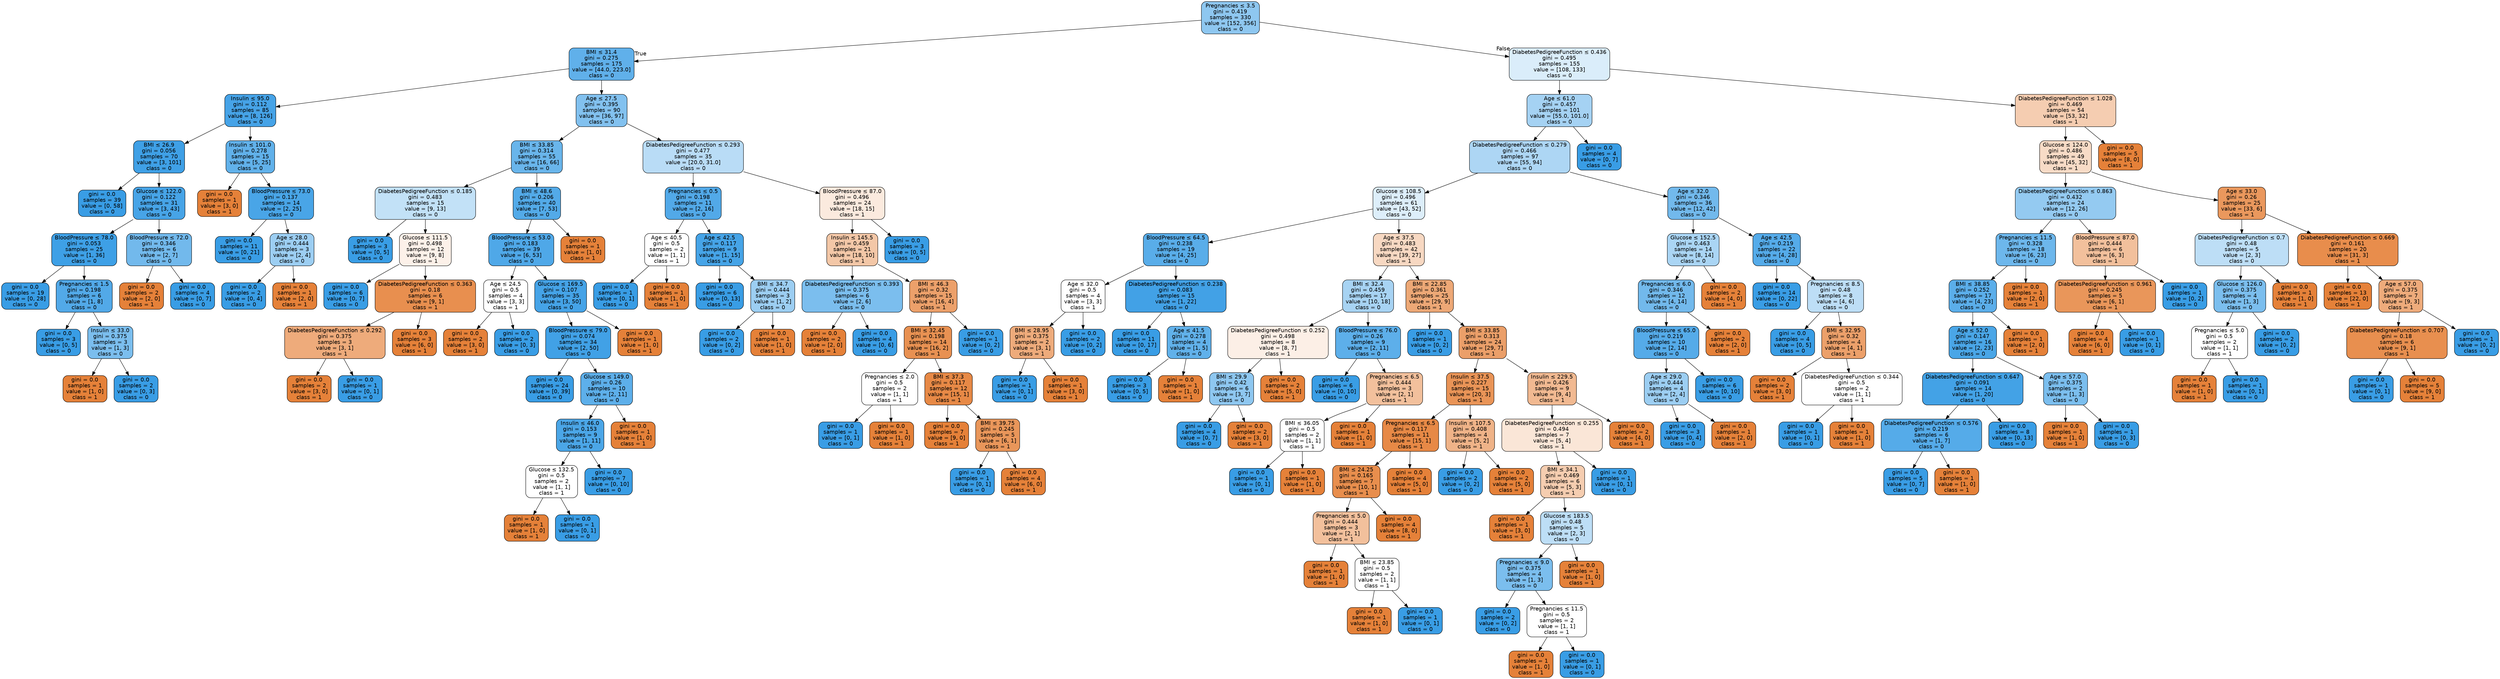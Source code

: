 digraph Tree {
node [shape=box, style="filled, rounded", color="black", fontname="helvetica"] ;
edge [fontname="helvetica"] ;
0 [label=<Pregnancies &le; 3.5<br/>gini = 0.419<br/>samples = 330<br/>value = [152, 356]<br/>class = 0>, fillcolor="#8ec7f0"] ;
1 [label=<BMI &le; 31.4<br/>gini = 0.275<br/>samples = 175<br/>value = [44.0, 223.0]<br/>class = 0>, fillcolor="#60b0ea"] ;
0 -> 1 [labeldistance=2.5, labelangle=45, headlabel="True"] ;
2 [label=<Insulin &le; 95.0<br/>gini = 0.112<br/>samples = 85<br/>value = [8, 126]<br/>class = 0>, fillcolor="#46a3e7"] ;
1 -> 2 ;
3 [label=<BMI &le; 26.9<br/>gini = 0.056<br/>samples = 70<br/>value = [3, 101]<br/>class = 0>, fillcolor="#3fa0e6"] ;
2 -> 3 ;
4 [label=<gini = 0.0<br/>samples = 39<br/>value = [0, 58]<br/>class = 0>, fillcolor="#399de5"] ;
3 -> 4 ;
5 [label=<Glucose &le; 122.0<br/>gini = 0.122<br/>samples = 31<br/>value = [3, 43]<br/>class = 0>, fillcolor="#47a4e7"] ;
3 -> 5 ;
6 [label=<BloodPressure &le; 78.0<br/>gini = 0.053<br/>samples = 25<br/>value = [1, 36]<br/>class = 0>, fillcolor="#3ea0e6"] ;
5 -> 6 ;
7 [label=<gini = 0.0<br/>samples = 19<br/>value = [0, 28]<br/>class = 0>, fillcolor="#399de5"] ;
6 -> 7 ;
8 [label=<Pregnancies &le; 1.5<br/>gini = 0.198<br/>samples = 6<br/>value = [1, 8]<br/>class = 0>, fillcolor="#52a9e8"] ;
6 -> 8 ;
9 [label=<gini = 0.0<br/>samples = 3<br/>value = [0, 5]<br/>class = 0>, fillcolor="#399de5"] ;
8 -> 9 ;
10 [label=<Insulin &le; 33.0<br/>gini = 0.375<br/>samples = 3<br/>value = [1, 3]<br/>class = 0>, fillcolor="#7bbeee"] ;
8 -> 10 ;
11 [label=<gini = 0.0<br/>samples = 1<br/>value = [1, 0]<br/>class = 1>, fillcolor="#e58139"] ;
10 -> 11 ;
12 [label=<gini = 0.0<br/>samples = 2<br/>value = [0, 3]<br/>class = 0>, fillcolor="#399de5"] ;
10 -> 12 ;
13 [label=<BloodPressure &le; 72.0<br/>gini = 0.346<br/>samples = 6<br/>value = [2, 7]<br/>class = 0>, fillcolor="#72b9ec"] ;
5 -> 13 ;
14 [label=<gini = 0.0<br/>samples = 2<br/>value = [2, 0]<br/>class = 1>, fillcolor="#e58139"] ;
13 -> 14 ;
15 [label=<gini = 0.0<br/>samples = 4<br/>value = [0, 7]<br/>class = 0>, fillcolor="#399de5"] ;
13 -> 15 ;
16 [label=<Insulin &le; 101.0<br/>gini = 0.278<br/>samples = 15<br/>value = [5, 25]<br/>class = 0>, fillcolor="#61b1ea"] ;
2 -> 16 ;
17 [label=<gini = 0.0<br/>samples = 1<br/>value = [3, 0]<br/>class = 1>, fillcolor="#e58139"] ;
16 -> 17 ;
18 [label=<BloodPressure &le; 73.0<br/>gini = 0.137<br/>samples = 14<br/>value = [2, 25]<br/>class = 0>, fillcolor="#49a5e7"] ;
16 -> 18 ;
19 [label=<gini = 0.0<br/>samples = 11<br/>value = [0, 21]<br/>class = 0>, fillcolor="#399de5"] ;
18 -> 19 ;
20 [label=<Age &le; 28.0<br/>gini = 0.444<br/>samples = 3<br/>value = [2, 4]<br/>class = 0>, fillcolor="#9ccef2"] ;
18 -> 20 ;
21 [label=<gini = 0.0<br/>samples = 2<br/>value = [0, 4]<br/>class = 0>, fillcolor="#399de5"] ;
20 -> 21 ;
22 [label=<gini = 0.0<br/>samples = 1<br/>value = [2, 0]<br/>class = 1>, fillcolor="#e58139"] ;
20 -> 22 ;
23 [label=<Age &le; 27.5<br/>gini = 0.395<br/>samples = 90<br/>value = [36, 97]<br/>class = 0>, fillcolor="#82c1ef"] ;
1 -> 23 ;
24 [label=<BMI &le; 33.85<br/>gini = 0.314<br/>samples = 55<br/>value = [16, 66]<br/>class = 0>, fillcolor="#69b5eb"] ;
23 -> 24 ;
25 [label=<DiabetesPedigreeFunction &le; 0.185<br/>gini = 0.483<br/>samples = 15<br/>value = [9, 13]<br/>class = 0>, fillcolor="#c2e1f7"] ;
24 -> 25 ;
26 [label=<gini = 0.0<br/>samples = 3<br/>value = [0, 5]<br/>class = 0>, fillcolor="#399de5"] ;
25 -> 26 ;
27 [label=<Glucose &le; 111.5<br/>gini = 0.498<br/>samples = 12<br/>value = [9, 8]<br/>class = 1>, fillcolor="#fcf1e9"] ;
25 -> 27 ;
28 [label=<gini = 0.0<br/>samples = 6<br/>value = [0, 7]<br/>class = 0>, fillcolor="#399de5"] ;
27 -> 28 ;
29 [label=<DiabetesPedigreeFunction &le; 0.363<br/>gini = 0.18<br/>samples = 6<br/>value = [9, 1]<br/>class = 1>, fillcolor="#e88f4f"] ;
27 -> 29 ;
30 [label=<DiabetesPedigreeFunction &le; 0.292<br/>gini = 0.375<br/>samples = 3<br/>value = [3, 1]<br/>class = 1>, fillcolor="#eeab7b"] ;
29 -> 30 ;
31 [label=<gini = 0.0<br/>samples = 2<br/>value = [3, 0]<br/>class = 1>, fillcolor="#e58139"] ;
30 -> 31 ;
32 [label=<gini = 0.0<br/>samples = 1<br/>value = [0, 1]<br/>class = 0>, fillcolor="#399de5"] ;
30 -> 32 ;
33 [label=<gini = 0.0<br/>samples = 3<br/>value = [6, 0]<br/>class = 1>, fillcolor="#e58139"] ;
29 -> 33 ;
34 [label=<BMI &le; 48.6<br/>gini = 0.206<br/>samples = 40<br/>value = [7, 53]<br/>class = 0>, fillcolor="#53aae8"] ;
24 -> 34 ;
35 [label=<BloodPressure &le; 53.0<br/>gini = 0.183<br/>samples = 39<br/>value = [6, 53]<br/>class = 0>, fillcolor="#4fa8e8"] ;
34 -> 35 ;
36 [label=<Age &le; 24.5<br/>gini = 0.5<br/>samples = 4<br/>value = [3, 3]<br/>class = 1>, fillcolor="#ffffff"] ;
35 -> 36 ;
37 [label=<gini = 0.0<br/>samples = 2<br/>value = [3, 0]<br/>class = 1>, fillcolor="#e58139"] ;
36 -> 37 ;
38 [label=<gini = 0.0<br/>samples = 2<br/>value = [0, 3]<br/>class = 0>, fillcolor="#399de5"] ;
36 -> 38 ;
39 [label=<Glucose &le; 169.5<br/>gini = 0.107<br/>samples = 35<br/>value = [3, 50]<br/>class = 0>, fillcolor="#45a3e7"] ;
35 -> 39 ;
40 [label=<BloodPressure &le; 79.0<br/>gini = 0.074<br/>samples = 34<br/>value = [2, 50]<br/>class = 0>, fillcolor="#41a1e6"] ;
39 -> 40 ;
41 [label=<gini = 0.0<br/>samples = 24<br/>value = [0, 39]<br/>class = 0>, fillcolor="#399de5"] ;
40 -> 41 ;
42 [label=<Glucose &le; 149.0<br/>gini = 0.26<br/>samples = 10<br/>value = [2, 11]<br/>class = 0>, fillcolor="#5dafea"] ;
40 -> 42 ;
43 [label=<Insulin &le; 46.0<br/>gini = 0.153<br/>samples = 9<br/>value = [1, 11]<br/>class = 0>, fillcolor="#4ba6e7"] ;
42 -> 43 ;
44 [label=<Glucose &le; 132.5<br/>gini = 0.5<br/>samples = 2<br/>value = [1, 1]<br/>class = 1>, fillcolor="#ffffff"] ;
43 -> 44 ;
45 [label=<gini = 0.0<br/>samples = 1<br/>value = [1, 0]<br/>class = 1>, fillcolor="#e58139"] ;
44 -> 45 ;
46 [label=<gini = 0.0<br/>samples = 1<br/>value = [0, 1]<br/>class = 0>, fillcolor="#399de5"] ;
44 -> 46 ;
47 [label=<gini = 0.0<br/>samples = 7<br/>value = [0, 10]<br/>class = 0>, fillcolor="#399de5"] ;
43 -> 47 ;
48 [label=<gini = 0.0<br/>samples = 1<br/>value = [1, 0]<br/>class = 1>, fillcolor="#e58139"] ;
42 -> 48 ;
49 [label=<gini = 0.0<br/>samples = 1<br/>value = [1, 0]<br/>class = 1>, fillcolor="#e58139"] ;
39 -> 49 ;
50 [label=<gini = 0.0<br/>samples = 1<br/>value = [1, 0]<br/>class = 1>, fillcolor="#e58139"] ;
34 -> 50 ;
51 [label=<DiabetesPedigreeFunction &le; 0.293<br/>gini = 0.477<br/>samples = 35<br/>value = [20.0, 31.0]<br/>class = 0>, fillcolor="#b9dcf6"] ;
23 -> 51 ;
52 [label=<Pregnancies &le; 0.5<br/>gini = 0.198<br/>samples = 11<br/>value = [2, 16]<br/>class = 0>, fillcolor="#52a9e8"] ;
51 -> 52 ;
53 [label=<Age &le; 40.5<br/>gini = 0.5<br/>samples = 2<br/>value = [1, 1]<br/>class = 1>, fillcolor="#ffffff"] ;
52 -> 53 ;
54 [label=<gini = 0.0<br/>samples = 1<br/>value = [0, 1]<br/>class = 0>, fillcolor="#399de5"] ;
53 -> 54 ;
55 [label=<gini = 0.0<br/>samples = 1<br/>value = [1, 0]<br/>class = 1>, fillcolor="#e58139"] ;
53 -> 55 ;
56 [label=<Age &le; 42.5<br/>gini = 0.117<br/>samples = 9<br/>value = [1, 15]<br/>class = 0>, fillcolor="#46a4e7"] ;
52 -> 56 ;
57 [label=<gini = 0.0<br/>samples = 6<br/>value = [0, 13]<br/>class = 0>, fillcolor="#399de5"] ;
56 -> 57 ;
58 [label=<BMI &le; 34.7<br/>gini = 0.444<br/>samples = 3<br/>value = [1, 2]<br/>class = 0>, fillcolor="#9ccef2"] ;
56 -> 58 ;
59 [label=<gini = 0.0<br/>samples = 2<br/>value = [0, 2]<br/>class = 0>, fillcolor="#399de5"] ;
58 -> 59 ;
60 [label=<gini = 0.0<br/>samples = 1<br/>value = [1, 0]<br/>class = 1>, fillcolor="#e58139"] ;
58 -> 60 ;
61 [label=<BloodPressure &le; 87.0<br/>gini = 0.496<br/>samples = 24<br/>value = [18, 15]<br/>class = 1>, fillcolor="#fbeade"] ;
51 -> 61 ;
62 [label=<Insulin &le; 145.5<br/>gini = 0.459<br/>samples = 21<br/>value = [18, 10]<br/>class = 1>, fillcolor="#f3c7a7"] ;
61 -> 62 ;
63 [label=<DiabetesPedigreeFunction &le; 0.393<br/>gini = 0.375<br/>samples = 6<br/>value = [2, 6]<br/>class = 0>, fillcolor="#7bbeee"] ;
62 -> 63 ;
64 [label=<gini = 0.0<br/>samples = 2<br/>value = [2, 0]<br/>class = 1>, fillcolor="#e58139"] ;
63 -> 64 ;
65 [label=<gini = 0.0<br/>samples = 4<br/>value = [0, 6]<br/>class = 0>, fillcolor="#399de5"] ;
63 -> 65 ;
66 [label=<BMI &le; 46.3<br/>gini = 0.32<br/>samples = 15<br/>value = [16, 4]<br/>class = 1>, fillcolor="#eca06a"] ;
62 -> 66 ;
67 [label=<BMI &le; 32.45<br/>gini = 0.198<br/>samples = 14<br/>value = [16, 2]<br/>class = 1>, fillcolor="#e89152"] ;
66 -> 67 ;
68 [label=<Pregnancies &le; 2.0<br/>gini = 0.5<br/>samples = 2<br/>value = [1, 1]<br/>class = 1>, fillcolor="#ffffff"] ;
67 -> 68 ;
69 [label=<gini = 0.0<br/>samples = 1<br/>value = [0, 1]<br/>class = 0>, fillcolor="#399de5"] ;
68 -> 69 ;
70 [label=<gini = 0.0<br/>samples = 1<br/>value = [1, 0]<br/>class = 1>, fillcolor="#e58139"] ;
68 -> 70 ;
71 [label=<BMI &le; 37.3<br/>gini = 0.117<br/>samples = 12<br/>value = [15, 1]<br/>class = 1>, fillcolor="#e78946"] ;
67 -> 71 ;
72 [label=<gini = 0.0<br/>samples = 7<br/>value = [9, 0]<br/>class = 1>, fillcolor="#e58139"] ;
71 -> 72 ;
73 [label=<BMI &le; 39.75<br/>gini = 0.245<br/>samples = 5<br/>value = [6, 1]<br/>class = 1>, fillcolor="#e9965a"] ;
71 -> 73 ;
74 [label=<gini = 0.0<br/>samples = 1<br/>value = [0, 1]<br/>class = 0>, fillcolor="#399de5"] ;
73 -> 74 ;
75 [label=<gini = 0.0<br/>samples = 4<br/>value = [6, 0]<br/>class = 1>, fillcolor="#e58139"] ;
73 -> 75 ;
76 [label=<gini = 0.0<br/>samples = 1<br/>value = [0, 2]<br/>class = 0>, fillcolor="#399de5"] ;
66 -> 76 ;
77 [label=<gini = 0.0<br/>samples = 3<br/>value = [0, 5]<br/>class = 0>, fillcolor="#399de5"] ;
61 -> 77 ;
78 [label=<DiabetesPedigreeFunction &le; 0.436<br/>gini = 0.495<br/>samples = 155<br/>value = [108, 133]<br/>class = 0>, fillcolor="#daedfa"] ;
0 -> 78 [labeldistance=2.5, labelangle=-45, headlabel="False"] ;
79 [label=<Age &le; 61.0<br/>gini = 0.457<br/>samples = 101<br/>value = [55.0, 101.0]<br/>class = 0>, fillcolor="#a5d2f3"] ;
78 -> 79 ;
80 [label=<DiabetesPedigreeFunction &le; 0.279<br/>gini = 0.466<br/>samples = 97<br/>value = [55, 94]<br/>class = 0>, fillcolor="#add6f4"] ;
79 -> 80 ;
81 [label=<Glucose &le; 108.5<br/>gini = 0.496<br/>samples = 61<br/>value = [43, 52]<br/>class = 0>, fillcolor="#ddeefa"] ;
80 -> 81 ;
82 [label=<BloodPressure &le; 64.5<br/>gini = 0.238<br/>samples = 19<br/>value = [4, 25]<br/>class = 0>, fillcolor="#59ade9"] ;
81 -> 82 ;
83 [label=<Age &le; 32.0<br/>gini = 0.5<br/>samples = 4<br/>value = [3, 3]<br/>class = 1>, fillcolor="#ffffff"] ;
82 -> 83 ;
84 [label=<BMI &le; 28.95<br/>gini = 0.375<br/>samples = 2<br/>value = [3, 1]<br/>class = 1>, fillcolor="#eeab7b"] ;
83 -> 84 ;
85 [label=<gini = 0.0<br/>samples = 1<br/>value = [0, 1]<br/>class = 0>, fillcolor="#399de5"] ;
84 -> 85 ;
86 [label=<gini = 0.0<br/>samples = 1<br/>value = [3, 0]<br/>class = 1>, fillcolor="#e58139"] ;
84 -> 86 ;
87 [label=<gini = 0.0<br/>samples = 2<br/>value = [0, 2]<br/>class = 0>, fillcolor="#399de5"] ;
83 -> 87 ;
88 [label=<DiabetesPedigreeFunction &le; 0.238<br/>gini = 0.083<br/>samples = 15<br/>value = [1, 22]<br/>class = 0>, fillcolor="#42a1e6"] ;
82 -> 88 ;
89 [label=<gini = 0.0<br/>samples = 11<br/>value = [0, 17]<br/>class = 0>, fillcolor="#399de5"] ;
88 -> 89 ;
90 [label=<Age &le; 41.5<br/>gini = 0.278<br/>samples = 4<br/>value = [1, 5]<br/>class = 0>, fillcolor="#61b1ea"] ;
88 -> 90 ;
91 [label=<gini = 0.0<br/>samples = 3<br/>value = [0, 5]<br/>class = 0>, fillcolor="#399de5"] ;
90 -> 91 ;
92 [label=<gini = 0.0<br/>samples = 1<br/>value = [1, 0]<br/>class = 1>, fillcolor="#e58139"] ;
90 -> 92 ;
93 [label=<Age &le; 37.5<br/>gini = 0.483<br/>samples = 42<br/>value = [39, 27]<br/>class = 1>, fillcolor="#f7d8c2"] ;
81 -> 93 ;
94 [label=<BMI &le; 32.4<br/>gini = 0.459<br/>samples = 17<br/>value = [10, 18]<br/>class = 0>, fillcolor="#a7d3f3"] ;
93 -> 94 ;
95 [label=<DiabetesPedigreeFunction &le; 0.252<br/>gini = 0.498<br/>samples = 8<br/>value = [8, 7]<br/>class = 1>, fillcolor="#fcefe6"] ;
94 -> 95 ;
96 [label=<BMI &le; 29.9<br/>gini = 0.42<br/>samples = 6<br/>value = [3, 7]<br/>class = 0>, fillcolor="#8ec7f0"] ;
95 -> 96 ;
97 [label=<gini = 0.0<br/>samples = 4<br/>value = [0, 7]<br/>class = 0>, fillcolor="#399de5"] ;
96 -> 97 ;
98 [label=<gini = 0.0<br/>samples = 2<br/>value = [3, 0]<br/>class = 1>, fillcolor="#e58139"] ;
96 -> 98 ;
99 [label=<gini = 0.0<br/>samples = 2<br/>value = [5, 0]<br/>class = 1>, fillcolor="#e58139"] ;
95 -> 99 ;
100 [label=<BloodPressure &le; 76.0<br/>gini = 0.26<br/>samples = 9<br/>value = [2, 11]<br/>class = 0>, fillcolor="#5dafea"] ;
94 -> 100 ;
101 [label=<gini = 0.0<br/>samples = 6<br/>value = [0, 10]<br/>class = 0>, fillcolor="#399de5"] ;
100 -> 101 ;
102 [label=<Pregnancies &le; 6.5<br/>gini = 0.444<br/>samples = 3<br/>value = [2, 1]<br/>class = 1>, fillcolor="#f2c09c"] ;
100 -> 102 ;
103 [label=<BMI &le; 36.05<br/>gini = 0.5<br/>samples = 2<br/>value = [1, 1]<br/>class = 1>, fillcolor="#ffffff"] ;
102 -> 103 ;
104 [label=<gini = 0.0<br/>samples = 1<br/>value = [0, 1]<br/>class = 0>, fillcolor="#399de5"] ;
103 -> 104 ;
105 [label=<gini = 0.0<br/>samples = 1<br/>value = [1, 0]<br/>class = 1>, fillcolor="#e58139"] ;
103 -> 105 ;
106 [label=<gini = 0.0<br/>samples = 1<br/>value = [1, 0]<br/>class = 1>, fillcolor="#e58139"] ;
102 -> 106 ;
107 [label=<BMI &le; 22.85<br/>gini = 0.361<br/>samples = 25<br/>value = [29, 9]<br/>class = 1>, fillcolor="#eda876"] ;
93 -> 107 ;
108 [label=<gini = 0.0<br/>samples = 1<br/>value = [0, 2]<br/>class = 0>, fillcolor="#399de5"] ;
107 -> 108 ;
109 [label=<BMI &le; 33.85<br/>gini = 0.313<br/>samples = 24<br/>value = [29, 7]<br/>class = 1>, fillcolor="#eb9f69"] ;
107 -> 109 ;
110 [label=<Insulin &le; 37.5<br/>gini = 0.227<br/>samples = 15<br/>value = [20, 3]<br/>class = 1>, fillcolor="#e99457"] ;
109 -> 110 ;
111 [label=<Pregnancies &le; 6.5<br/>gini = 0.117<br/>samples = 11<br/>value = [15, 1]<br/>class = 1>, fillcolor="#e78946"] ;
110 -> 111 ;
112 [label=<BMI &le; 24.25<br/>gini = 0.165<br/>samples = 7<br/>value = [10, 1]<br/>class = 1>, fillcolor="#e88e4d"] ;
111 -> 112 ;
113 [label=<Pregnancies &le; 5.0<br/>gini = 0.444<br/>samples = 3<br/>value = [2, 1]<br/>class = 1>, fillcolor="#f2c09c"] ;
112 -> 113 ;
114 [label=<gini = 0.0<br/>samples = 1<br/>value = [1, 0]<br/>class = 1>, fillcolor="#e58139"] ;
113 -> 114 ;
115 [label=<BMI &le; 23.85<br/>gini = 0.5<br/>samples = 2<br/>value = [1, 1]<br/>class = 1>, fillcolor="#ffffff"] ;
113 -> 115 ;
116 [label=<gini = 0.0<br/>samples = 1<br/>value = [1, 0]<br/>class = 1>, fillcolor="#e58139"] ;
115 -> 116 ;
117 [label=<gini = 0.0<br/>samples = 1<br/>value = [0, 1]<br/>class = 0>, fillcolor="#399de5"] ;
115 -> 117 ;
118 [label=<gini = 0.0<br/>samples = 4<br/>value = [8, 0]<br/>class = 1>, fillcolor="#e58139"] ;
112 -> 118 ;
119 [label=<gini = 0.0<br/>samples = 4<br/>value = [5, 0]<br/>class = 1>, fillcolor="#e58139"] ;
111 -> 119 ;
120 [label=<Insulin &le; 107.5<br/>gini = 0.408<br/>samples = 4<br/>value = [5, 2]<br/>class = 1>, fillcolor="#efb388"] ;
110 -> 120 ;
121 [label=<gini = 0.0<br/>samples = 2<br/>value = [0, 2]<br/>class = 0>, fillcolor="#399de5"] ;
120 -> 121 ;
122 [label=<gini = 0.0<br/>samples = 2<br/>value = [5, 0]<br/>class = 1>, fillcolor="#e58139"] ;
120 -> 122 ;
123 [label=<Insulin &le; 229.5<br/>gini = 0.426<br/>samples = 9<br/>value = [9, 4]<br/>class = 1>, fillcolor="#f1b991"] ;
109 -> 123 ;
124 [label=<DiabetesPedigreeFunction &le; 0.255<br/>gini = 0.494<br/>samples = 7<br/>value = [5, 4]<br/>class = 1>, fillcolor="#fae6d7"] ;
123 -> 124 ;
125 [label=<BMI &le; 34.1<br/>gini = 0.469<br/>samples = 6<br/>value = [5, 3]<br/>class = 1>, fillcolor="#f5cdb0"] ;
124 -> 125 ;
126 [label=<gini = 0.0<br/>samples = 1<br/>value = [3, 0]<br/>class = 1>, fillcolor="#e58139"] ;
125 -> 126 ;
127 [label=<Glucose &le; 183.5<br/>gini = 0.48<br/>samples = 5<br/>value = [2, 3]<br/>class = 0>, fillcolor="#bddef6"] ;
125 -> 127 ;
128 [label=<Pregnancies &le; 9.0<br/>gini = 0.375<br/>samples = 4<br/>value = [1, 3]<br/>class = 0>, fillcolor="#7bbeee"] ;
127 -> 128 ;
129 [label=<gini = 0.0<br/>samples = 2<br/>value = [0, 2]<br/>class = 0>, fillcolor="#399de5"] ;
128 -> 129 ;
130 [label=<Pregnancies &le; 11.5<br/>gini = 0.5<br/>samples = 2<br/>value = [1, 1]<br/>class = 1>, fillcolor="#ffffff"] ;
128 -> 130 ;
131 [label=<gini = 0.0<br/>samples = 1<br/>value = [1, 0]<br/>class = 1>, fillcolor="#e58139"] ;
130 -> 131 ;
132 [label=<gini = 0.0<br/>samples = 1<br/>value = [0, 1]<br/>class = 0>, fillcolor="#399de5"] ;
130 -> 132 ;
133 [label=<gini = 0.0<br/>samples = 1<br/>value = [1, 0]<br/>class = 1>, fillcolor="#e58139"] ;
127 -> 133 ;
134 [label=<gini = 0.0<br/>samples = 1<br/>value = [0, 1]<br/>class = 0>, fillcolor="#399de5"] ;
124 -> 134 ;
135 [label=<gini = 0.0<br/>samples = 2<br/>value = [4, 0]<br/>class = 1>, fillcolor="#e58139"] ;
123 -> 135 ;
136 [label=<Age &le; 32.0<br/>gini = 0.346<br/>samples = 36<br/>value = [12, 42]<br/>class = 0>, fillcolor="#72b9ec"] ;
80 -> 136 ;
137 [label=<Glucose &le; 152.5<br/>gini = 0.463<br/>samples = 14<br/>value = [8, 14]<br/>class = 0>, fillcolor="#aad5f4"] ;
136 -> 137 ;
138 [label=<Pregnancies &le; 6.0<br/>gini = 0.346<br/>samples = 12<br/>value = [4, 14]<br/>class = 0>, fillcolor="#72b9ec"] ;
137 -> 138 ;
139 [label=<BloodPressure &le; 65.0<br/>gini = 0.219<br/>samples = 10<br/>value = [2, 14]<br/>class = 0>, fillcolor="#55abe9"] ;
138 -> 139 ;
140 [label=<Age &le; 29.0<br/>gini = 0.444<br/>samples = 4<br/>value = [2, 4]<br/>class = 0>, fillcolor="#9ccef2"] ;
139 -> 140 ;
141 [label=<gini = 0.0<br/>samples = 3<br/>value = [0, 4]<br/>class = 0>, fillcolor="#399de5"] ;
140 -> 141 ;
142 [label=<gini = 0.0<br/>samples = 1<br/>value = [2, 0]<br/>class = 1>, fillcolor="#e58139"] ;
140 -> 142 ;
143 [label=<gini = 0.0<br/>samples = 6<br/>value = [0, 10]<br/>class = 0>, fillcolor="#399de5"] ;
139 -> 143 ;
144 [label=<gini = 0.0<br/>samples = 2<br/>value = [2, 0]<br/>class = 1>, fillcolor="#e58139"] ;
138 -> 144 ;
145 [label=<gini = 0.0<br/>samples = 2<br/>value = [4, 0]<br/>class = 1>, fillcolor="#e58139"] ;
137 -> 145 ;
146 [label=<Age &le; 42.5<br/>gini = 0.219<br/>samples = 22<br/>value = [4, 28]<br/>class = 0>, fillcolor="#55abe9"] ;
136 -> 146 ;
147 [label=<gini = 0.0<br/>samples = 14<br/>value = [0, 22]<br/>class = 0>, fillcolor="#399de5"] ;
146 -> 147 ;
148 [label=<Pregnancies &le; 8.5<br/>gini = 0.48<br/>samples = 8<br/>value = [4, 6]<br/>class = 0>, fillcolor="#bddef6"] ;
146 -> 148 ;
149 [label=<gini = 0.0<br/>samples = 4<br/>value = [0, 5]<br/>class = 0>, fillcolor="#399de5"] ;
148 -> 149 ;
150 [label=<BMI &le; 32.95<br/>gini = 0.32<br/>samples = 4<br/>value = [4, 1]<br/>class = 1>, fillcolor="#eca06a"] ;
148 -> 150 ;
151 [label=<gini = 0.0<br/>samples = 2<br/>value = [3, 0]<br/>class = 1>, fillcolor="#e58139"] ;
150 -> 151 ;
152 [label=<DiabetesPedigreeFunction &le; 0.344<br/>gini = 0.5<br/>samples = 2<br/>value = [1, 1]<br/>class = 1>, fillcolor="#ffffff"] ;
150 -> 152 ;
153 [label=<gini = 0.0<br/>samples = 1<br/>value = [0, 1]<br/>class = 0>, fillcolor="#399de5"] ;
152 -> 153 ;
154 [label=<gini = 0.0<br/>samples = 1<br/>value = [1, 0]<br/>class = 1>, fillcolor="#e58139"] ;
152 -> 154 ;
155 [label=<gini = 0.0<br/>samples = 4<br/>value = [0, 7]<br/>class = 0>, fillcolor="#399de5"] ;
79 -> 155 ;
156 [label=<DiabetesPedigreeFunction &le; 1.028<br/>gini = 0.469<br/>samples = 54<br/>value = [53, 32]<br/>class = 1>, fillcolor="#f5cdb1"] ;
78 -> 156 ;
157 [label=<Glucose &le; 124.0<br/>gini = 0.486<br/>samples = 49<br/>value = [45, 32]<br/>class = 1>, fillcolor="#f7dbc6"] ;
156 -> 157 ;
158 [label=<DiabetesPedigreeFunction &le; 0.863<br/>gini = 0.432<br/>samples = 24<br/>value = [12, 26]<br/>class = 0>, fillcolor="#94caf1"] ;
157 -> 158 ;
159 [label=<Pregnancies &le; 11.5<br/>gini = 0.328<br/>samples = 18<br/>value = [6, 23]<br/>class = 0>, fillcolor="#6db7ec"] ;
158 -> 159 ;
160 [label=<BMI &le; 38.85<br/>gini = 0.252<br/>samples = 17<br/>value = [4, 23]<br/>class = 0>, fillcolor="#5baeea"] ;
159 -> 160 ;
161 [label=<Age &le; 52.0<br/>gini = 0.147<br/>samples = 16<br/>value = [2, 23]<br/>class = 0>, fillcolor="#4aa6e7"] ;
160 -> 161 ;
162 [label=<DiabetesPedigreeFunction &le; 0.647<br/>gini = 0.091<br/>samples = 14<br/>value = [1, 20]<br/>class = 0>, fillcolor="#43a2e6"] ;
161 -> 162 ;
163 [label=<DiabetesPedigreeFunction &le; 0.576<br/>gini = 0.219<br/>samples = 6<br/>value = [1, 7]<br/>class = 0>, fillcolor="#55abe9"] ;
162 -> 163 ;
164 [label=<gini = 0.0<br/>samples = 5<br/>value = [0, 7]<br/>class = 0>, fillcolor="#399de5"] ;
163 -> 164 ;
165 [label=<gini = 0.0<br/>samples = 1<br/>value = [1, 0]<br/>class = 1>, fillcolor="#e58139"] ;
163 -> 165 ;
166 [label=<gini = 0.0<br/>samples = 8<br/>value = [0, 13]<br/>class = 0>, fillcolor="#399de5"] ;
162 -> 166 ;
167 [label=<Age &le; 57.0<br/>gini = 0.375<br/>samples = 2<br/>value = [1, 3]<br/>class = 0>, fillcolor="#7bbeee"] ;
161 -> 167 ;
168 [label=<gini = 0.0<br/>samples = 1<br/>value = [1, 0]<br/>class = 1>, fillcolor="#e58139"] ;
167 -> 168 ;
169 [label=<gini = 0.0<br/>samples = 1<br/>value = [0, 3]<br/>class = 0>, fillcolor="#399de5"] ;
167 -> 169 ;
170 [label=<gini = 0.0<br/>samples = 1<br/>value = [2, 0]<br/>class = 1>, fillcolor="#e58139"] ;
160 -> 170 ;
171 [label=<gini = 0.0<br/>samples = 1<br/>value = [2, 0]<br/>class = 1>, fillcolor="#e58139"] ;
159 -> 171 ;
172 [label=<BloodPressure &le; 87.0<br/>gini = 0.444<br/>samples = 6<br/>value = [6, 3]<br/>class = 1>, fillcolor="#f2c09c"] ;
158 -> 172 ;
173 [label=<DiabetesPedigreeFunction &le; 0.961<br/>gini = 0.245<br/>samples = 5<br/>value = [6, 1]<br/>class = 1>, fillcolor="#e9965a"] ;
172 -> 173 ;
174 [label=<gini = 0.0<br/>samples = 4<br/>value = [6, 0]<br/>class = 1>, fillcolor="#e58139"] ;
173 -> 174 ;
175 [label=<gini = 0.0<br/>samples = 1<br/>value = [0, 1]<br/>class = 0>, fillcolor="#399de5"] ;
173 -> 175 ;
176 [label=<gini = 0.0<br/>samples = 1<br/>value = [0, 2]<br/>class = 0>, fillcolor="#399de5"] ;
172 -> 176 ;
177 [label=<Age &le; 33.0<br/>gini = 0.26<br/>samples = 25<br/>value = [33, 6]<br/>class = 1>, fillcolor="#ea985d"] ;
157 -> 177 ;
178 [label=<DiabetesPedigreeFunction &le; 0.7<br/>gini = 0.48<br/>samples = 5<br/>value = [2, 3]<br/>class = 0>, fillcolor="#bddef6"] ;
177 -> 178 ;
179 [label=<Glucose &le; 126.0<br/>gini = 0.375<br/>samples = 4<br/>value = [1, 3]<br/>class = 0>, fillcolor="#7bbeee"] ;
178 -> 179 ;
180 [label=<Pregnancies &le; 5.0<br/>gini = 0.5<br/>samples = 2<br/>value = [1, 1]<br/>class = 1>, fillcolor="#ffffff"] ;
179 -> 180 ;
181 [label=<gini = 0.0<br/>samples = 1<br/>value = [1, 0]<br/>class = 1>, fillcolor="#e58139"] ;
180 -> 181 ;
182 [label=<gini = 0.0<br/>samples = 1<br/>value = [0, 1]<br/>class = 0>, fillcolor="#399de5"] ;
180 -> 182 ;
183 [label=<gini = 0.0<br/>samples = 2<br/>value = [0, 2]<br/>class = 0>, fillcolor="#399de5"] ;
179 -> 183 ;
184 [label=<gini = 0.0<br/>samples = 1<br/>value = [1, 0]<br/>class = 1>, fillcolor="#e58139"] ;
178 -> 184 ;
185 [label=<DiabetesPedigreeFunction &le; 0.669<br/>gini = 0.161<br/>samples = 20<br/>value = [31, 3]<br/>class = 1>, fillcolor="#e88d4c"] ;
177 -> 185 ;
186 [label=<gini = 0.0<br/>samples = 13<br/>value = [22, 0]<br/>class = 1>, fillcolor="#e58139"] ;
185 -> 186 ;
187 [label=<Age &le; 57.0<br/>gini = 0.375<br/>samples = 7<br/>value = [9, 3]<br/>class = 1>, fillcolor="#eeab7b"] ;
185 -> 187 ;
188 [label=<DiabetesPedigreeFunction &le; 0.707<br/>gini = 0.18<br/>samples = 6<br/>value = [9, 1]<br/>class = 1>, fillcolor="#e88f4f"] ;
187 -> 188 ;
189 [label=<gini = 0.0<br/>samples = 1<br/>value = [0, 1]<br/>class = 0>, fillcolor="#399de5"] ;
188 -> 189 ;
190 [label=<gini = 0.0<br/>samples = 5<br/>value = [9, 0]<br/>class = 1>, fillcolor="#e58139"] ;
188 -> 190 ;
191 [label=<gini = 0.0<br/>samples = 1<br/>value = [0, 2]<br/>class = 0>, fillcolor="#399de5"] ;
187 -> 191 ;
192 [label=<gini = 0.0<br/>samples = 5<br/>value = [8, 0]<br/>class = 1>, fillcolor="#e58139"] ;
156 -> 192 ;
}